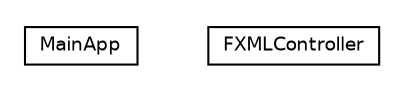 #!/usr/local/bin/dot
#
# Class diagram 
# Generated by UMLGraph version R5_6-24-gf6e263 (http://www.umlgraph.org/)
#

digraph G {
	edge [fontname="Helvetica",fontsize=10,labelfontname="Helvetica",labelfontsize=10];
	node [fontname="Helvetica",fontsize=10,shape=plaintext];
	nodesep=0.25;
	ranksep=0.5;
	// com.rockhoppertech.music.fx.MainApp
	c839 [label=<<table title="com.rockhoppertech.music.fx.MainApp" border="0" cellborder="1" cellspacing="0" cellpadding="2" port="p" href="./MainApp.html">
		<tr><td><table border="0" cellspacing="0" cellpadding="1">
<tr><td align="center" balign="center"> MainApp </td></tr>
		</table></td></tr>
		</table>>, URL="./MainApp.html", fontname="Helvetica", fontcolor="black", fontsize=9.0];
	// com.rockhoppertech.music.fx.FXMLController
	c840 [label=<<table title="com.rockhoppertech.music.fx.FXMLController" border="0" cellborder="1" cellspacing="0" cellpadding="2" port="p" href="./FXMLController.html">
		<tr><td><table border="0" cellspacing="0" cellpadding="1">
<tr><td align="center" balign="center"> FXMLController </td></tr>
		</table></td></tr>
		</table>>, URL="./FXMLController.html", fontname="Helvetica", fontcolor="black", fontsize=9.0];
}

